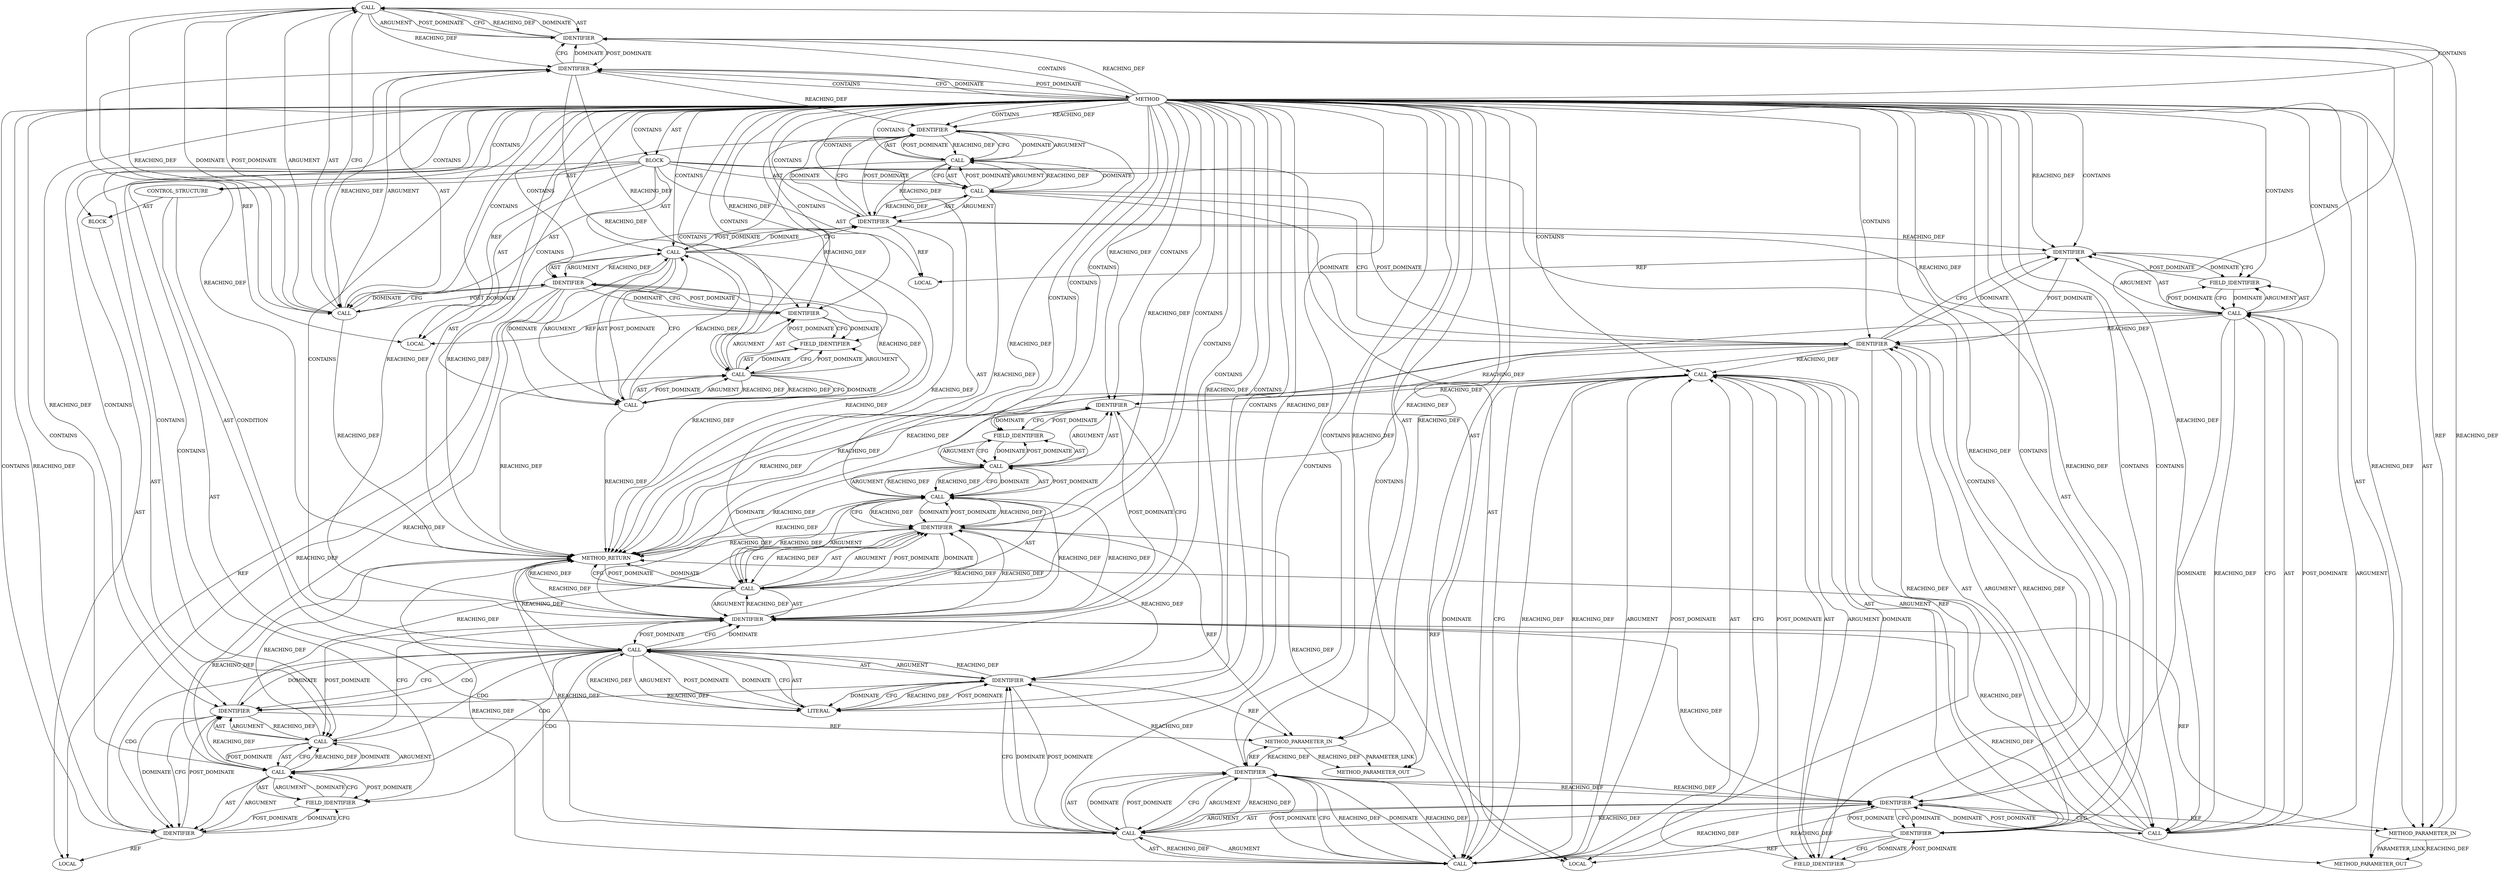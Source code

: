 digraph {
  10828 [label=CALL ORDER=2 ARGUMENT_INDEX=2 CODE="tls_get_ctx(sk)" COLUMN_NUMBER=32 METHOD_FULL_NAME="tls_get_ctx" LINE_NUMBER=309 TYPE_FULL_NAME="<empty>" DISPATCH_TYPE="STATIC_DISPATCH" SIGNATURE="" NAME="tls_get_ctx"]
  10832 [label=IDENTIFIER ORDER=1 ARGUMENT_INDEX=1 CODE="prot" COLUMN_NUMBER=24 LINE_NUMBER=310 TYPE_FULL_NAME="tls_prot_info*" NAME="prot"]
  10825 [label=LOCAL ORDER=1 CODE="struct tls_context* tls_ctx" COLUMN_NUMBER=21 LINE_NUMBER=309 TYPE_FULL_NAME="tls_context*" NAME="tls_ctx"]
  10855 [label=CONTROL_STRUCTURE CONTROL_STRUCTURE_TYPE="IF" ORDER=10 PARSER_TYPE_NAME="CASTIfStatement" ARGUMENT_INDEX=-1 CODE="if (target_size > 0)" COLUMN_NUMBER=2 LINE_NUMBER=315]
  21570 [label=METHOD_PARAMETER_OUT ORDER=1 CODE="struct sock *sk" IS_VARIADIC=false COLUMN_NUMBER=32 LINE_NUMBER=307 TYPE_FULL_NAME="sock*" EVALUATION_STRATEGY="BY_VALUE" INDEX=1 NAME="sk"]
  10840 [label=CALL ORDER=2 ARGUMENT_INDEX=2 CODE="tls_sw_ctx_tx(tls_ctx)" COLUMN_NUMBER=34 METHOD_FULL_NAME="tls_sw_ctx_tx" LINE_NUMBER=311 TYPE_FULL_NAME="<empty>" DISPATCH_TYPE="STATIC_DISPATCH" SIGNATURE="" NAME="tls_sw_ctx_tx"]
  10829 [label=IDENTIFIER ORDER=1 ARGUMENT_INDEX=1 CODE="sk" COLUMN_NUMBER=44 LINE_NUMBER=309 TYPE_FULL_NAME="sock*" NAME="sk"]
  10846 [label=IDENTIFIER ORDER=1 ARGUMENT_INDEX=1 CODE="ctx" COLUMN_NUMBER=24 LINE_NUMBER=312 TYPE_FULL_NAME="tls_sw_context_tx*" NAME="ctx"]
  10835 [label=IDENTIFIER ORDER=1 ARGUMENT_INDEX=1 CODE="tls_ctx" COLUMN_NUMBER=32 LINE_NUMBER=310 TYPE_FULL_NAME="tls_context*" NAME="tls_ctx"]
  10857 [label=IDENTIFIER ORDER=1 ARGUMENT_INDEX=1 CODE="target_size" COLUMN_NUMBER=6 LINE_NUMBER=315 TYPE_FULL_NAME="int" NAME="target_size"]
  10871 [label=IDENTIFIER ORDER=3 ARGUMENT_INDEX=3 CODE="target_size" COLUMN_NUMBER=39 LINE_NUMBER=317 TYPE_FULL_NAME="int" NAME="target_size"]
  10870 [label=FIELD_IDENTIFIER ORDER=2 ARGUMENT_INDEX=2 CODE="msg_encrypted" COLUMN_NUMBER=19 LINE_NUMBER=317 CANONICAL_NAME="msg_encrypted"]
  10824 [label=BLOCK ORDER=3 ARGUMENT_INDEX=-1 CODE="{
	struct tls_context *tls_ctx = tls_get_ctx(sk);
	struct tls_prot_info *prot = &tls_ctx->prot_info;
	struct tls_sw_context_tx *ctx = tls_sw_ctx_tx(tls_ctx);
	struct tls_rec *rec = ctx->open_rec;

	sk_msg_trim(sk, &rec->msg_plaintext, target_size);
	if (target_size > 0)
		target_size += prot->overhead_size;
	sk_msg_trim(sk, &rec->msg_encrypted, target_size);
}" COLUMN_NUMBER=1 LINE_NUMBER=308 TYPE_FULL_NAME="void"]
  10868 [label=CALL ORDER=1 ARGUMENT_INDEX=1 CODE="rec->msg_encrypted" COLUMN_NUMBER=19 METHOD_FULL_NAME="<operator>.indirectFieldAccess" LINE_NUMBER=317 TYPE_FULL_NAME="<empty>" DISPATCH_TYPE="STATIC_DISPATCH" SIGNATURE="" NAME="<operator>.indirectFieldAccess"]
  10834 [label=CALL ORDER=1 ARGUMENT_INDEX=1 CODE="tls_ctx->prot_info" COLUMN_NUMBER=32 METHOD_FULL_NAME="<operator>.indirectFieldAccess" LINE_NUMBER=310 TYPE_FULL_NAME="<empty>" DISPATCH_TYPE="STATIC_DISPATCH" SIGNATURE="" NAME="<operator>.indirectFieldAccess"]
  10830 [label=LOCAL ORDER=3 CODE="struct tls_prot_info* prot" COLUMN_NUMBER=23 LINE_NUMBER=310 TYPE_FULL_NAME="tls_prot_info*" NAME="prot"]
  10838 [label=CALL ORDER=6 ARGUMENT_INDEX=-1 CODE="*ctx = tls_sw_ctx_tx(tls_ctx)" COLUMN_NUMBER=27 METHOD_FULL_NAME="<operator>.assignment" LINE_NUMBER=311 TYPE_FULL_NAME="<empty>" DISPATCH_TYPE="STATIC_DISPATCH" SIGNATURE="" NAME="<operator>.assignment"]
  10848 [label=CALL ORDER=9 ARGUMENT_INDEX=-1 CODE="sk_msg_trim(sk, &rec->msg_plaintext, target_size)" COLUMN_NUMBER=2 METHOD_FULL_NAME="sk_msg_trim" LINE_NUMBER=314 TYPE_FULL_NAME="<empty>" DISPATCH_TYPE="STATIC_DISPATCH" SIGNATURE="" NAME="sk_msg_trim"]
  10861 [label=IDENTIFIER ORDER=1 ARGUMENT_INDEX=1 CODE="target_size" COLUMN_NUMBER=3 LINE_NUMBER=316 TYPE_FULL_NAME="int" NAME="target_size"]
  10863 [label=IDENTIFIER ORDER=1 ARGUMENT_INDEX=1 CODE="prot" COLUMN_NUMBER=18 LINE_NUMBER=316 TYPE_FULL_NAME="tls_prot_info*" NAME="prot"]
  10869 [label=IDENTIFIER ORDER=1 ARGUMENT_INDEX=1 CODE="rec" COLUMN_NUMBER=19 LINE_NUMBER=317 TYPE_FULL_NAME="tls_rec*" NAME="rec"]
  10850 [label=CALL ORDER=2 ARGUMENT_INDEX=2 CODE="&rec->msg_plaintext" COLUMN_NUMBER=18 METHOD_FULL_NAME="<operator>.addressOf" LINE_NUMBER=314 TYPE_FULL_NAME="<empty>" DISPATCH_TYPE="STATIC_DISPATCH" SIGNATURE="" NAME="<operator>.addressOf"]
  10831 [label=CALL ORDER=4 ARGUMENT_INDEX=-1 CODE="*prot = &tls_ctx->prot_info" COLUMN_NUMBER=23 METHOD_FULL_NAME="<operator>.assignment" LINE_NUMBER=310 TYPE_FULL_NAME="<empty>" DISPATCH_TYPE="STATIC_DISPATCH" SIGNATURE="" NAME="<operator>.assignment"]
  10833 [label=CALL ORDER=2 ARGUMENT_INDEX=2 CODE="&tls_ctx->prot_info" COLUMN_NUMBER=31 METHOD_FULL_NAME="<operator>.addressOf" LINE_NUMBER=310 TYPE_FULL_NAME="<empty>" DISPATCH_TYPE="STATIC_DISPATCH" SIGNATURE="" NAME="<operator>.addressOf"]
  10858 [label=LITERAL ORDER=2 ARGUMENT_INDEX=2 CODE="0" COLUMN_NUMBER=20 LINE_NUMBER=315 TYPE_FULL_NAME="int"]
  10872 [label=METHOD_RETURN ORDER=4 CODE="RET" COLUMN_NUMBER=1 LINE_NUMBER=307 TYPE_FULL_NAME="void" EVALUATION_STRATEGY="BY_VALUE"]
  10836 [label=FIELD_IDENTIFIER ORDER=2 ARGUMENT_INDEX=2 CODE="prot_info" COLUMN_NUMBER=32 LINE_NUMBER=310 CANONICAL_NAME="prot_info"]
  10827 [label=IDENTIFIER ORDER=1 ARGUMENT_INDEX=1 CODE="tls_ctx" COLUMN_NUMBER=22 LINE_NUMBER=309 TYPE_FULL_NAME="tls_context*" NAME="tls_ctx"]
  10842 [label=LOCAL ORDER=7 CODE="struct tls_rec* rec" COLUMN_NUMBER=17 LINE_NUMBER=312 TYPE_FULL_NAME="tls_rec*" NAME="rec"]
  10843 [label=CALL ORDER=8 ARGUMENT_INDEX=-1 CODE="*rec = ctx->open_rec" COLUMN_NUMBER=17 METHOD_FULL_NAME="<operator>.assignment" LINE_NUMBER=312 TYPE_FULL_NAME="<empty>" DISPATCH_TYPE="STATIC_DISPATCH" SIGNATURE="" NAME="<operator>.assignment"]
  10823 [label=METHOD_PARAMETER_IN ORDER=2 CODE="int target_size" IS_VARIADIC=false COLUMN_NUMBER=49 LINE_NUMBER=307 TYPE_FULL_NAME="int" EVALUATION_STRATEGY="BY_VALUE" INDEX=2 NAME="target_size"]
  10859 [label=BLOCK ORDER=2 ARGUMENT_INDEX=-1 CODE="<empty>" COLUMN_NUMBER=3 LINE_NUMBER=316 TYPE_FULL_NAME="void"]
  10860 [label=CALL ORDER=1 ARGUMENT_INDEX=1 CODE="target_size += prot->overhead_size" COLUMN_NUMBER=3 METHOD_FULL_NAME="<operator>.assignmentPlus" LINE_NUMBER=316 TYPE_FULL_NAME="<empty>" DISPATCH_TYPE="STATIC_DISPATCH" SIGNATURE="" NAME="<operator>.assignmentPlus"]
  10865 [label=CALL ORDER=11 ARGUMENT_INDEX=-1 CODE="sk_msg_trim(sk, &rec->msg_encrypted, target_size)" COLUMN_NUMBER=2 METHOD_FULL_NAME="sk_msg_trim" LINE_NUMBER=317 TYPE_FULL_NAME="<empty>" DISPATCH_TYPE="STATIC_DISPATCH" SIGNATURE="" NAME="sk_msg_trim"]
  10826 [label=CALL ORDER=2 ARGUMENT_INDEX=-1 CODE="*tls_ctx = tls_get_ctx(sk)" COLUMN_NUMBER=21 METHOD_FULL_NAME="<operator>.assignment" LINE_NUMBER=309 TYPE_FULL_NAME="<empty>" DISPATCH_TYPE="STATIC_DISPATCH" SIGNATURE="" NAME="<operator>.assignment"]
  10856 [label=CALL ORDER=1 ARGUMENT_INDEX=-1 CODE="target_size > 0" COLUMN_NUMBER=6 METHOD_FULL_NAME="<operator>.greaterThan" LINE_NUMBER=315 TYPE_FULL_NAME="<empty>" DISPATCH_TYPE="STATIC_DISPATCH" SIGNATURE="" NAME="<operator>.greaterThan"]
  10847 [label=FIELD_IDENTIFIER ORDER=2 ARGUMENT_INDEX=2 CODE="open_rec" COLUMN_NUMBER=24 LINE_NUMBER=312 CANONICAL_NAME="open_rec"]
  10849 [label=IDENTIFIER ORDER=1 ARGUMENT_INDEX=1 CODE="sk" COLUMN_NUMBER=14 LINE_NUMBER=314 TYPE_FULL_NAME="sock*" NAME="sk"]
  10844 [label=IDENTIFIER ORDER=1 ARGUMENT_INDEX=1 CODE="rec" COLUMN_NUMBER=18 LINE_NUMBER=312 TYPE_FULL_NAME="tls_rec*" NAME="rec"]
  10866 [label=IDENTIFIER ORDER=1 ARGUMENT_INDEX=1 CODE="sk" COLUMN_NUMBER=14 LINE_NUMBER=317 TYPE_FULL_NAME="sock*" NAME="sk"]
  10822 [label=METHOD_PARAMETER_IN ORDER=1 CODE="struct sock *sk" IS_VARIADIC=false COLUMN_NUMBER=32 LINE_NUMBER=307 TYPE_FULL_NAME="sock*" EVALUATION_STRATEGY="BY_VALUE" INDEX=1 NAME="sk"]
  21571 [label=METHOD_PARAMETER_OUT ORDER=2 CODE="int target_size" IS_VARIADIC=false COLUMN_NUMBER=49 LINE_NUMBER=307 TYPE_FULL_NAME="int" EVALUATION_STRATEGY="BY_VALUE" INDEX=2 NAME="target_size"]
  10852 [label=IDENTIFIER ORDER=1 ARGUMENT_INDEX=1 CODE="rec" COLUMN_NUMBER=19 LINE_NUMBER=314 TYPE_FULL_NAME="tls_rec*" NAME="rec"]
  10851 [label=CALL ORDER=1 ARGUMENT_INDEX=1 CODE="rec->msg_plaintext" COLUMN_NUMBER=19 METHOD_FULL_NAME="<operator>.indirectFieldAccess" LINE_NUMBER=314 TYPE_FULL_NAME="<empty>" DISPATCH_TYPE="STATIC_DISPATCH" SIGNATURE="" NAME="<operator>.indirectFieldAccess"]
  10862 [label=CALL ORDER=2 ARGUMENT_INDEX=2 CODE="prot->overhead_size" COLUMN_NUMBER=18 METHOD_FULL_NAME="<operator>.indirectFieldAccess" LINE_NUMBER=316 TYPE_FULL_NAME="<empty>" DISPATCH_TYPE="STATIC_DISPATCH" SIGNATURE="" NAME="<operator>.indirectFieldAccess"]
  10837 [label=LOCAL ORDER=5 CODE="struct tls_sw_context_tx* ctx" COLUMN_NUMBER=27 LINE_NUMBER=311 TYPE_FULL_NAME="tls_sw_context_tx*" NAME="ctx"]
  10864 [label=FIELD_IDENTIFIER ORDER=2 ARGUMENT_INDEX=2 CODE="overhead_size" COLUMN_NUMBER=18 LINE_NUMBER=316 CANONICAL_NAME="overhead_size"]
  10854 [label=IDENTIFIER ORDER=3 ARGUMENT_INDEX=3 CODE="target_size" COLUMN_NUMBER=39 LINE_NUMBER=314 TYPE_FULL_NAME="int" NAME="target_size"]
  10839 [label=IDENTIFIER ORDER=1 ARGUMENT_INDEX=1 CODE="ctx" COLUMN_NUMBER=28 LINE_NUMBER=311 TYPE_FULL_NAME="tls_sw_context_tx*" NAME="ctx"]
  10821 [label=METHOD COLUMN_NUMBER=1 LINE_NUMBER=307 COLUMN_NUMBER_END=1 IS_EXTERNAL=false SIGNATURE="void tls_trim_both_msgs (sock*,int)" NAME="tls_trim_both_msgs" AST_PARENT_TYPE="TYPE_DECL" AST_PARENT_FULL_NAME="tls_sw.c:<global>" ORDER=11 CODE="static void tls_trim_both_msgs(struct sock *sk, int target_size)
{
	struct tls_context *tls_ctx = tls_get_ctx(sk);
	struct tls_prot_info *prot = &tls_ctx->prot_info;
	struct tls_sw_context_tx *ctx = tls_sw_ctx_tx(tls_ctx);
	struct tls_rec *rec = ctx->open_rec;

	sk_msg_trim(sk, &rec->msg_plaintext, target_size);
	if (target_size > 0)
		target_size += prot->overhead_size;
	sk_msg_trim(sk, &rec->msg_encrypted, target_size);
}" FULL_NAME="tls_trim_both_msgs" LINE_NUMBER_END=318 FILENAME="tls_sw.c"]
  10853 [label=FIELD_IDENTIFIER ORDER=2 ARGUMENT_INDEX=2 CODE="msg_plaintext" COLUMN_NUMBER=19 LINE_NUMBER=314 CANONICAL_NAME="msg_plaintext"]
  10845 [label=CALL ORDER=2 ARGUMENT_INDEX=2 CODE="ctx->open_rec" COLUMN_NUMBER=24 METHOD_FULL_NAME="<operator>.indirectFieldAccess" LINE_NUMBER=312 TYPE_FULL_NAME="<empty>" DISPATCH_TYPE="STATIC_DISPATCH" SIGNATURE="" NAME="<operator>.indirectFieldAccess"]
  10841 [label=IDENTIFIER ORDER=1 ARGUMENT_INDEX=1 CODE="tls_ctx" COLUMN_NUMBER=48 LINE_NUMBER=311 TYPE_FULL_NAME="tls_context*" NAME="tls_ctx"]
  10867 [label=CALL ORDER=2 ARGUMENT_INDEX=2 CODE="&rec->msg_encrypted" COLUMN_NUMBER=18 METHOD_FULL_NAME="<operator>.addressOf" LINE_NUMBER=317 TYPE_FULL_NAME="<empty>" DISPATCH_TYPE="STATIC_DISPATCH" SIGNATURE="" NAME="<operator>.addressOf"]
  10856 -> 10858 [label=ARGUMENT ]
  10866 -> 21570 [label=REACHING_DEF VARIABLE="sk"]
  10831 -> 10839 [label=DOMINATE ]
  10851 -> 10852 [label=AST ]
  10849 -> 10850 [label=REACHING_DEF VARIABLE="sk"]
  10821 -> 10871 [label=CONTAINS ]
  10821 -> 10855 [label=CONTAINS ]
  10848 -> 10850 [label=ARGUMENT ]
  10845 -> 10847 [label=ARGUMENT ]
  10836 -> 10834 [label=CFG ]
  10845 -> 10846 [label=ARGUMENT ]
  10849 -> 10852 [label=CFG ]
  10850 -> 10854 [label=CFG ]
  10851 -> 10850 [label=DOMINATE ]
  10843 -> 10844 [label=AST ]
  10871 -> 10866 [label=REACHING_DEF VARIABLE="target_size"]
  10856 -> 10857 [label=AST ]
  10843 -> 10844 [label=ARGUMENT ]
  10827 -> 10835 [label=REACHING_DEF VARIABLE="tls_ctx"]
  10821 -> 10866 [label=CONTAINS ]
  10870 -> 10868 [label=CFG ]
  10821 -> 10828 [label=CONTAINS ]
  10852 -> 10853 [label=CFG ]
  10821 -> 10863 [label=CONTAINS ]
  10832 -> 10830 [label=REF ]
  10828 -> 10826 [label=CFG ]
  10862 -> 10860 [label=CFG ]
  10844 -> 10852 [label=REACHING_DEF VARIABLE="rec"]
  10844 -> 10872 [label=REACHING_DEF VARIABLE="rec"]
  10834 -> 10872 [label=REACHING_DEF VARIABLE="tls_ctx->prot_info"]
  10822 -> 10829 [label=REACHING_DEF VARIABLE="sk"]
  10867 -> 10868 [label=AST ]
  10856 -> 10863 [label=CDG ]
  10821 -> 10824 [label=AST ]
  10841 -> 10840 [label=DOMINATE ]
  10861 -> 10863 [label=DOMINATE ]
  10824 -> 10825 [label=AST ]
  10821 -> 10864 [label=CONTAINS ]
  10856 -> 10861 [label=CDG ]
  10846 -> 10837 [label=REF ]
  10856 -> 10866 [label=CFG ]
  10843 -> 10872 [label=REACHING_DEF VARIABLE="*rec = ctx->open_rec"]
  10821 -> 10857 [label=CONTAINS ]
  10828 -> 10827 [label=REACHING_DEF VARIABLE="tls_get_ctx(sk)"]
  10860 -> 10862 [label=ARGUMENT ]
  10821 -> 10823 [label=REACHING_DEF VARIABLE=""]
  10821 -> 10846 [label=REACHING_DEF VARIABLE=""]
  10851 -> 10853 [label=ARGUMENT ]
  10821 -> 10858 [label=REACHING_DEF VARIABLE=""]
  10834 -> 10835 [label=ARGUMENT ]
  10854 -> 10848 [label=CFG ]
  10824 -> 10848 [label=AST ]
  10848 -> 10854 [label=AST ]
  10859 -> 10860 [label=AST ]
  10826 -> 10828 [label=POST_DOMINATE ]
  10841 -> 10840 [label=REACHING_DEF VARIABLE="tls_ctx"]
  10868 -> 10867 [label=REACHING_DEF VARIABLE="rec->msg_encrypted"]
  10868 -> 10867 [label=REACHING_DEF VARIABLE="rec->msg_encrypted"]
  10868 -> 10869 [label=ARGUMENT ]
  10843 -> 10849 [label=CFG ]
  10832 -> 10862 [label=REACHING_DEF VARIABLE="prot"]
  10821 -> 10836 [label=CONTAINS ]
  10832 -> 10835 [label=DOMINATE ]
  10833 -> 10831 [label=CFG ]
  10863 -> 10864 [label=DOMINATE ]
  10821 -> 10835 [label=CONTAINS ]
  10821 -> 10861 [label=REACHING_DEF VARIABLE=""]
  10821 -> 10860 [label=CONTAINS ]
  10867 -> 10868 [label=POST_DOMINATE ]
  10839 -> 10838 [label=REACHING_DEF VARIABLE="ctx"]
  10832 -> 10831 [label=REACHING_DEF VARIABLE="prot"]
  10838 -> 10844 [label=DOMINATE ]
  10848 -> 10872 [label=REACHING_DEF VARIABLE="sk_msg_trim(sk, &rec->msg_plaintext, target_size)"]
  10865 -> 10867 [label=ARGUMENT ]
  10821 -> 10872 [label=AST ]
  10844 -> 10846 [label=CFG ]
  10852 -> 10853 [label=DOMINATE ]
  10849 -> 10866 [label=REACHING_DEF VARIABLE="sk"]
  10821 -> 10852 [label=REACHING_DEF VARIABLE=""]
  10867 -> 10871 [label=CFG ]
  10853 -> 10851 [label=DOMINATE ]
  10821 -> 10824 [label=CONTAINS ]
  10821 -> 10826 [label=CONTAINS ]
  10821 -> 21570 [label=AST ]
  10864 -> 10862 [label=DOMINATE ]
  10821 -> 10857 [label=REACHING_DEF VARIABLE=""]
  10838 -> 10839 [label=AST ]
  10856 -> 10866 [label=DOMINATE ]
  10856 -> 10864 [label=CDG ]
  10821 -> 10833 [label=CONTAINS ]
  10860 -> 10866 [label=CFG ]
  10872 -> 10865 [label=POST_DOMINATE ]
  10821 -> 10847 [label=CONTAINS ]
  10850 -> 10851 [label=ARGUMENT ]
  10870 -> 10868 [label=DOMINATE ]
  10858 -> 10857 [label=REACHING_DEF VARIABLE="0"]
  10858 -> 10857 [label=POST_DOMINATE ]
  10868 -> 10870 [label=POST_DOMINATE ]
  10866 -> 10822 [label=REF ]
  10843 -> 10845 [label=AST ]
  10826 -> 10832 [label=CFG ]
  10856 -> 10858 [label=POST_DOMINATE ]
  10871 -> 10872 [label=REACHING_DEF VARIABLE="target_size"]
  10863 -> 10830 [label=REF ]
  10839 -> 10841 [label=DOMINATE ]
  10821 -> 10871 [label=REACHING_DEF VARIABLE=""]
  10860 -> 10862 [label=POST_DOMINATE ]
  10824 -> 10826 [label=AST ]
  10827 -> 10829 [label=CFG ]
  10856 -> 10860 [label=CDG ]
  10845 -> 10843 [label=DOMINATE ]
  10839 -> 10831 [label=POST_DOMINATE ]
  10851 -> 10853 [label=POST_DOMINATE ]
  10824 -> 10865 [label=AST ]
  10851 -> 10850 [label=CFG ]
  10823 -> 21571 [label=REACHING_DEF VARIABLE="target_size"]
  10865 -> 10866 [label=AST ]
  10826 -> 10828 [label=ARGUMENT ]
  10843 -> 10845 [label=POST_DOMINATE ]
  10821 -> 10858 [label=CONTAINS ]
  10867 -> 10872 [label=REACHING_DEF VARIABLE="&rec->msg_encrypted"]
  10840 -> 10841 [label=ARGUMENT ]
  10821 -> 10869 [label=CONTAINS ]
  10854 -> 10848 [label=REACHING_DEF VARIABLE="target_size"]
  10850 -> 10854 [label=REACHING_DEF VARIABLE="&rec->msg_plaintext"]
  10834 -> 10833 [label=REACHING_DEF VARIABLE="tls_ctx->prot_info"]
  10834 -> 10833 [label=REACHING_DEF VARIABLE="tls_ctx->prot_info"]
  10856 -> 10861 [label=DOMINATE ]
  10846 -> 10847 [label=DOMINATE ]
  10833 -> 10872 [label=REACHING_DEF VARIABLE="&tls_ctx->prot_info"]
  10844 -> 10838 [label=POST_DOMINATE ]
  10867 -> 10871 [label=REACHING_DEF VARIABLE="&rec->msg_encrypted"]
  10864 -> 10863 [label=POST_DOMINATE ]
  10822 -> 21570 [label=PARAMETER_LINK ]
  10848 -> 10849 [label=ARGUMENT ]
  10826 -> 10828 [label=AST ]
  10866 -> 10871 [label=REACHING_DEF VARIABLE="sk"]
  10838 -> 10844 [label=CFG ]
  10854 -> 10849 [label=REACHING_DEF VARIABLE="target_size"]
  10821 -> 10843 [label=CONTAINS ]
  10835 -> 10836 [label=CFG ]
  10853 -> 10852 [label=POST_DOMINATE ]
  10868 -> 10870 [label=AST ]
  10862 -> 10863 [label=ARGUMENT ]
  10865 -> 10872 [label=DOMINATE ]
  10829 -> 10828 [label=CFG ]
  10821 -> 10846 [label=CONTAINS ]
  10829 -> 10828 [label=REACHING_DEF VARIABLE="sk"]
  10861 -> 10860 [label=REACHING_DEF VARIABLE="target_size"]
  10860 -> 10872 [label=REACHING_DEF VARIABLE="target_size += prot->overhead_size"]
  10831 -> 10832 [label=AST ]
  10856 -> 10858 [label=AST ]
  10838 -> 10840 [label=AST ]
  10849 -> 10852 [label=DOMINATE ]
  10849 -> 10843 [label=POST_DOMINATE ]
  10828 -> 10826 [label=REACHING_DEF VARIABLE="tls_get_ctx(sk)"]
  10831 -> 10839 [label=CFG ]
  10866 -> 10865 [label=REACHING_DEF VARIABLE="sk"]
  10841 -> 10825 [label=REF ]
  10844 -> 10843 [label=REACHING_DEF VARIABLE="rec"]
  10833 -> 10831 [label=REACHING_DEF VARIABLE="&tls_ctx->prot_info"]
  10871 -> 21571 [label=REACHING_DEF VARIABLE="target_size"]
  10858 -> 10856 [label=REACHING_DEF VARIABLE="0"]
  10841 -> 10840 [label=CFG ]
  10821 -> 10867 [label=CONTAINS ]
  10850 -> 10849 [label=REACHING_DEF VARIABLE="&rec->msg_plaintext"]
  10871 -> 10865 [label=DOMINATE ]
  10833 -> 10834 [label=AST ]
  10829 -> 10849 [label=REACHING_DEF VARIABLE="sk"]
  10843 -> 10845 [label=ARGUMENT ]
  10868 -> 10867 [label=CFG ]
  10850 -> 10851 [label=POST_DOMINATE ]
  10821 -> 10851 [label=CONTAINS ]
  10861 -> 10871 [label=REACHING_DEF VARIABLE="target_size"]
  10824 -> 10855 [label=AST ]
  10824 -> 10837 [label=AST ]
  10826 -> 10827 [label=ARGUMENT ]
  10827 -> 10834 [label=REACHING_DEF VARIABLE="tls_ctx"]
  10821 -> 10848 [label=CONTAINS ]
  10827 -> 10826 [label=REACHING_DEF VARIABLE="tls_ctx"]
  10854 -> 10850 [label=POST_DOMINATE ]
  10849 -> 10822 [label=REF ]
  10856 -> 10857 [label=ARGUMENT ]
  10840 -> 10841 [label=AST ]
  10821 -> 10841 [label=CONTAINS ]
  10828 -> 10826 [label=DOMINATE ]
  10847 -> 10845 [label=CFG ]
  10832 -> 10826 [label=POST_DOMINATE ]
  10867 -> 10868 [label=ARGUMENT ]
  10867 -> 10866 [label=REACHING_DEF VARIABLE="&rec->msg_encrypted"]
  10862 -> 10863 [label=AST ]
  10839 -> 10841 [label=CFG ]
  10849 -> 10848 [label=REACHING_DEF VARIABLE="sk"]
  10844 -> 10842 [label=REF ]
  10831 -> 10833 [label=AST ]
  10852 -> 10842 [label=REF ]
  10835 -> 10832 [label=POST_DOMINATE ]
  10868 -> 10872 [label=REACHING_DEF VARIABLE="rec->msg_encrypted"]
  10854 -> 10848 [label=DOMINATE ]
  10857 -> 10858 [label=DOMINATE ]
  10821 -> 10831 [label=CONTAINS ]
  10839 -> 10837 [label=REF ]
  10850 -> 10872 [label=REACHING_DEF VARIABLE="&rec->msg_plaintext"]
  10862 -> 10864 [label=POST_DOMINATE ]
  10821 -> 10840 [label=CONTAINS ]
  10857 -> 10823 [label=REF ]
  10866 -> 10860 [label=POST_DOMINATE ]
  10824 -> 10843 [label=AST ]
  10860 -> 10861 [label=AST ]
  10866 -> 10872 [label=REACHING_DEF VARIABLE="sk"]
  10821 -> 10850 [label=CONTAINS ]
  10821 -> 10865 [label=CONTAINS ]
  10848 -> 10850 [label=AST ]
  10828 -> 10829 [label=AST ]
  10821 -> 10856 [label=CONTAINS ]
  10851 -> 10853 [label=AST ]
  10871 -> 10865 [label=CFG ]
  10853 -> 10851 [label=CFG ]
  10863 -> 10864 [label=CFG ]
  10833 -> 10831 [label=DOMINATE ]
  10835 -> 10836 [label=DOMINATE ]
  10841 -> 10872 [label=REACHING_DEF VARIABLE="tls_ctx"]
  10847 -> 10845 [label=DOMINATE ]
  10868 -> 10869 [label=AST ]
  10828 -> 10872 [label=REACHING_DEF VARIABLE="tls_get_ctx(sk)"]
  10840 -> 10839 [label=REACHING_DEF VARIABLE="tls_sw_ctx_tx(tls_ctx)"]
  10821 -> 10868 [label=CONTAINS ]
  10821 -> 10844 [label=CONTAINS ]
  10845 -> 10843 [label=CFG ]
  10866 -> 10867 [label=REACHING_DEF VARIABLE="sk"]
  10860 -> 10861 [label=ARGUMENT ]
  10821 -> 10845 [label=CONTAINS ]
  10860 -> 10862 [label=AST ]
  10834 -> 10836 [label=POST_DOMINATE ]
  10821 -> 10861 [label=CONTAINS ]
  10858 -> 10856 [label=DOMINATE ]
  10821 -> 10853 [label=CONTAINS ]
  10838 -> 10840 [label=POST_DOMINATE ]
  10848 -> 10854 [label=ARGUMENT ]
  10821 -> 10870 [label=CONTAINS ]
  10824 -> 10838 [label=AST ]
  10855 -> 10859 [label=AST ]
  10861 -> 10863 [label=CFG ]
  10871 -> 10867 [label=POST_DOMINATE ]
  10821 -> 10839 [label=CONTAINS ]
  10829 -> 10822 [label=REF ]
  10847 -> 10846 [label=POST_DOMINATE ]
  10856 -> 10862 [label=CDG ]
  10867 -> 10865 [label=REACHING_DEF VARIABLE="&rec->msg_encrypted"]
  10844 -> 10868 [label=REACHING_DEF VARIABLE="rec"]
  10845 -> 10847 [label=AST ]
  10832 -> 10863 [label=REACHING_DEF VARIABLE="prot"]
  10821 -> 10822 [label=REACHING_DEF VARIABLE=""]
  10865 -> 10871 [label=ARGUMENT ]
  10821 -> 10835 [label=REACHING_DEF VARIABLE=""]
  10834 -> 10833 [label=CFG ]
  10821 -> 10841 [label=REACHING_DEF VARIABLE=""]
  10857 -> 10871 [label=REACHING_DEF VARIABLE="target_size"]
  10826 -> 10872 [label=REACHING_DEF VARIABLE="*tls_ctx = tls_get_ctx(sk)"]
  10832 -> 10872 [label=REACHING_DEF VARIABLE="prot"]
  10821 -> 10859 [label=CONTAINS ]
  10823 -> 10854 [label=REACHING_DEF VARIABLE="target_size"]
  10826 -> 10827 [label=AST ]
  10821 -> 10849 [label=REACHING_DEF VARIABLE=""]
  10866 -> 10856 [label=POST_DOMINATE ]
  10871 -> 10865 [label=REACHING_DEF VARIABLE="target_size"]
  10821 -> 10832 [label=CONTAINS ]
  10828 -> 10829 [label=ARGUMENT ]
  10858 -> 10856 [label=CFG ]
  10838 -> 10872 [label=REACHING_DEF VARIABLE="*ctx = tls_sw_ctx_tx(tls_ctx)"]
  10834 -> 10835 [label=AST ]
  10868 -> 10867 [label=DOMINATE ]
  10833 -> 10834 [label=POST_DOMINATE ]
  10850 -> 10848 [label=REACHING_DEF VARIABLE="&rec->msg_plaintext"]
  10821 -> 10827 [label=CONTAINS ]
  10869 -> 10870 [label=DOMINATE ]
  10855 -> 10856 [label=AST ]
  10834 -> 10841 [label=REACHING_DEF VARIABLE="tls_ctx->prot_info"]
  10857 -> 10858 [label=CFG ]
  10834 -> 10836 [label=ARGUMENT ]
  10855 -> 10856 [label=CONDITION ]
  10846 -> 10847 [label=CFG ]
  10845 -> 10872 [label=REACHING_DEF VARIABLE="ctx->open_rec"]
  10839 -> 10846 [label=REACHING_DEF VARIABLE="ctx"]
  10854 -> 10823 [label=REF ]
  10865 -> 10866 [label=ARGUMENT ]
  10865 -> 10867 [label=AST ]
  10821 -> 10852 [label=CONTAINS ]
  10840 -> 10838 [label=DOMINATE ]
  10864 -> 10862 [label=CFG ]
  10848 -> 10849 [label=AST ]
  10838 -> 10840 [label=ARGUMENT ]
  10836 -> 10835 [label=POST_DOMINATE ]
  10834 -> 10833 [label=DOMINATE ]
  10840 -> 10838 [label=CFG ]
  10839 -> 10845 [label=REACHING_DEF VARIABLE="ctx"]
  10854 -> 10850 [label=REACHING_DEF VARIABLE="target_size"]
  10832 -> 10835 [label=CFG ]
  10844 -> 10869 [label=REACHING_DEF VARIABLE="rec"]
  10829 -> 10827 [label=POST_DOMINATE ]
  10867 -> 10871 [label=DOMINATE ]
  10869 -> 10866 [label=POST_DOMINATE ]
  10848 -> 10857 [label=CFG ]
  10845 -> 10847 [label=POST_DOMINATE ]
  10836 -> 10834 [label=DOMINATE ]
  10851 -> 10869 [label=REACHING_DEF VARIABLE="rec->msg_plaintext"]
  10823 -> 21571 [label=PARAMETER_LINK ]
  10862 -> 10860 [label=REACHING_DEF VARIABLE="prot->overhead_size"]
  10856 -> 10872 [label=REACHING_DEF VARIABLE="target_size > 0"]
  10821 -> 10822 [label=AST ]
  10838 -> 10839 [label=ARGUMENT ]
  10833 -> 10832 [label=REACHING_DEF VARIABLE="&tls_ctx->prot_info"]
  10862 -> 10864 [label=AST ]
  10850 -> 10854 [label=DOMINATE ]
  10871 -> 10823 [label=REF ]
  10822 -> 21570 [label=REACHING_DEF VARIABLE="sk"]
  10851 -> 10850 [label=REACHING_DEF VARIABLE="rec->msg_plaintext"]
  10851 -> 10850 [label=REACHING_DEF VARIABLE="rec->msg_plaintext"]
  10833 -> 10834 [label=ARGUMENT ]
  10868 -> 10870 [label=ARGUMENT ]
  10865 -> 10872 [label=REACHING_DEF VARIABLE="sk_msg_trim(sk, &rec->msg_encrypted, target_size)"]
  10851 -> 10872 [label=REACHING_DEF VARIABLE="rec->msg_plaintext"]
  10821 -> 10829 [label=CONTAINS ]
  10866 -> 10869 [label=CFG ]
  10821 -> 10849 [label=CONTAINS ]
  10821 -> 10834 [label=CONTAINS ]
  10871 -> 10867 [label=REACHING_DEF VARIABLE="target_size"]
  10834 -> 10836 [label=AST ]
  10821 -> 10863 [label=REACHING_DEF VARIABLE=""]
  10857 -> 10856 [label=REACHING_DEF VARIABLE="target_size"]
  10848 -> 10857 [label=DOMINATE ]
  10845 -> 10843 [label=REACHING_DEF VARIABLE="ctx->open_rec"]
  10824 -> 10842 [label=AST ]
  10829 -> 10828 [label=DOMINATE ]
  10857 -> 10861 [label=REACHING_DEF VARIABLE="target_size"]
  10865 -> 10872 [label=CFG ]
  10846 -> 10844 [label=POST_DOMINATE ]
  10866 -> 10869 [label=DOMINATE ]
  10827 -> 10829 [label=DOMINATE ]
  10821 -> 10838 [label=CONTAINS ]
  10821 -> 10829 [label=REACHING_DEF VARIABLE=""]
  10821 -> 10866 [label=REACHING_DEF VARIABLE=""]
  10835 -> 10825 [label=REF ]
  10844 -> 10846 [label=DOMINATE ]
  10845 -> 10844 [label=REACHING_DEF VARIABLE="ctx->open_rec"]
  10824 -> 10831 [label=AST ]
  10821 -> 10823 [label=AST ]
  10821 -> 10827 [label=CFG ]
  10821 -> 10862 [label=CONTAINS ]
  10826 -> 10832 [label=DOMINATE ]
  10824 -> 10830 [label=AST ]
  10831 -> 10833 [label=POST_DOMINATE ]
  10856 -> 10861 [label=CFG ]
  10848 -> 10854 [label=POST_DOMINATE ]
  10869 -> 10870 [label=CFG ]
  10870 -> 10869 [label=POST_DOMINATE ]
  10851 -> 10852 [label=ARGUMENT ]
  10831 -> 10833 [label=ARGUMENT ]
  10862 -> 10872 [label=REACHING_DEF VARIABLE="prot->overhead_size"]
  10828 -> 10829 [label=POST_DOMINATE ]
  10821 -> 21571 [label=AST ]
  10863 -> 10861 [label=POST_DOMINATE ]
  10840 -> 10872 [label=REACHING_DEF VARIABLE="tls_sw_ctx_tx(tls_ctx)"]
  10841 -> 10839 [label=POST_DOMINATE ]
  10865 -> 10871 [label=POST_DOMINATE ]
  10821 -> 10869 [label=REACHING_DEF VARIABLE=""]
  10862 -> 10861 [label=REACHING_DEF VARIABLE="prot->overhead_size"]
  10869 -> 10842 [label=REF ]
  10827 -> 10821 [label=POST_DOMINATE ]
  10827 -> 10841 [label=REACHING_DEF VARIABLE="tls_ctx"]
  10850 -> 10851 [label=AST ]
  10844 -> 10851 [label=REACHING_DEF VARIABLE="rec"]
  10840 -> 10841 [label=POST_DOMINATE ]
  10854 -> 10857 [label=REACHING_DEF VARIABLE="target_size"]
  10840 -> 10838 [label=REACHING_DEF VARIABLE="tls_sw_ctx_tx(tls_ctx)"]
  10843 -> 10849 [label=DOMINATE ]
  10861 -> 10823 [label=REF ]
  10821 -> 10827 [label=DOMINATE ]
  10852 -> 10849 [label=POST_DOMINATE ]
  10862 -> 10864 [label=ARGUMENT ]
  10849 -> 10854 [label=REACHING_DEF VARIABLE="sk"]
  10862 -> 10860 [label=DOMINATE ]
  10865 -> 10871 [label=AST ]
  10845 -> 10846 [label=AST ]
  10831 -> 10872 [label=REACHING_DEF VARIABLE="*prot = &tls_ctx->prot_info"]
  10821 -> 10854 [label=REACHING_DEF VARIABLE=""]
  10839 -> 10872 [label=REACHING_DEF VARIABLE="ctx"]
  10857 -> 10848 [label=POST_DOMINATE ]
  10827 -> 10825 [label=REF ]
  10831 -> 10832 [label=ARGUMENT ]
  10821 -> 10854 [label=CONTAINS ]
}
